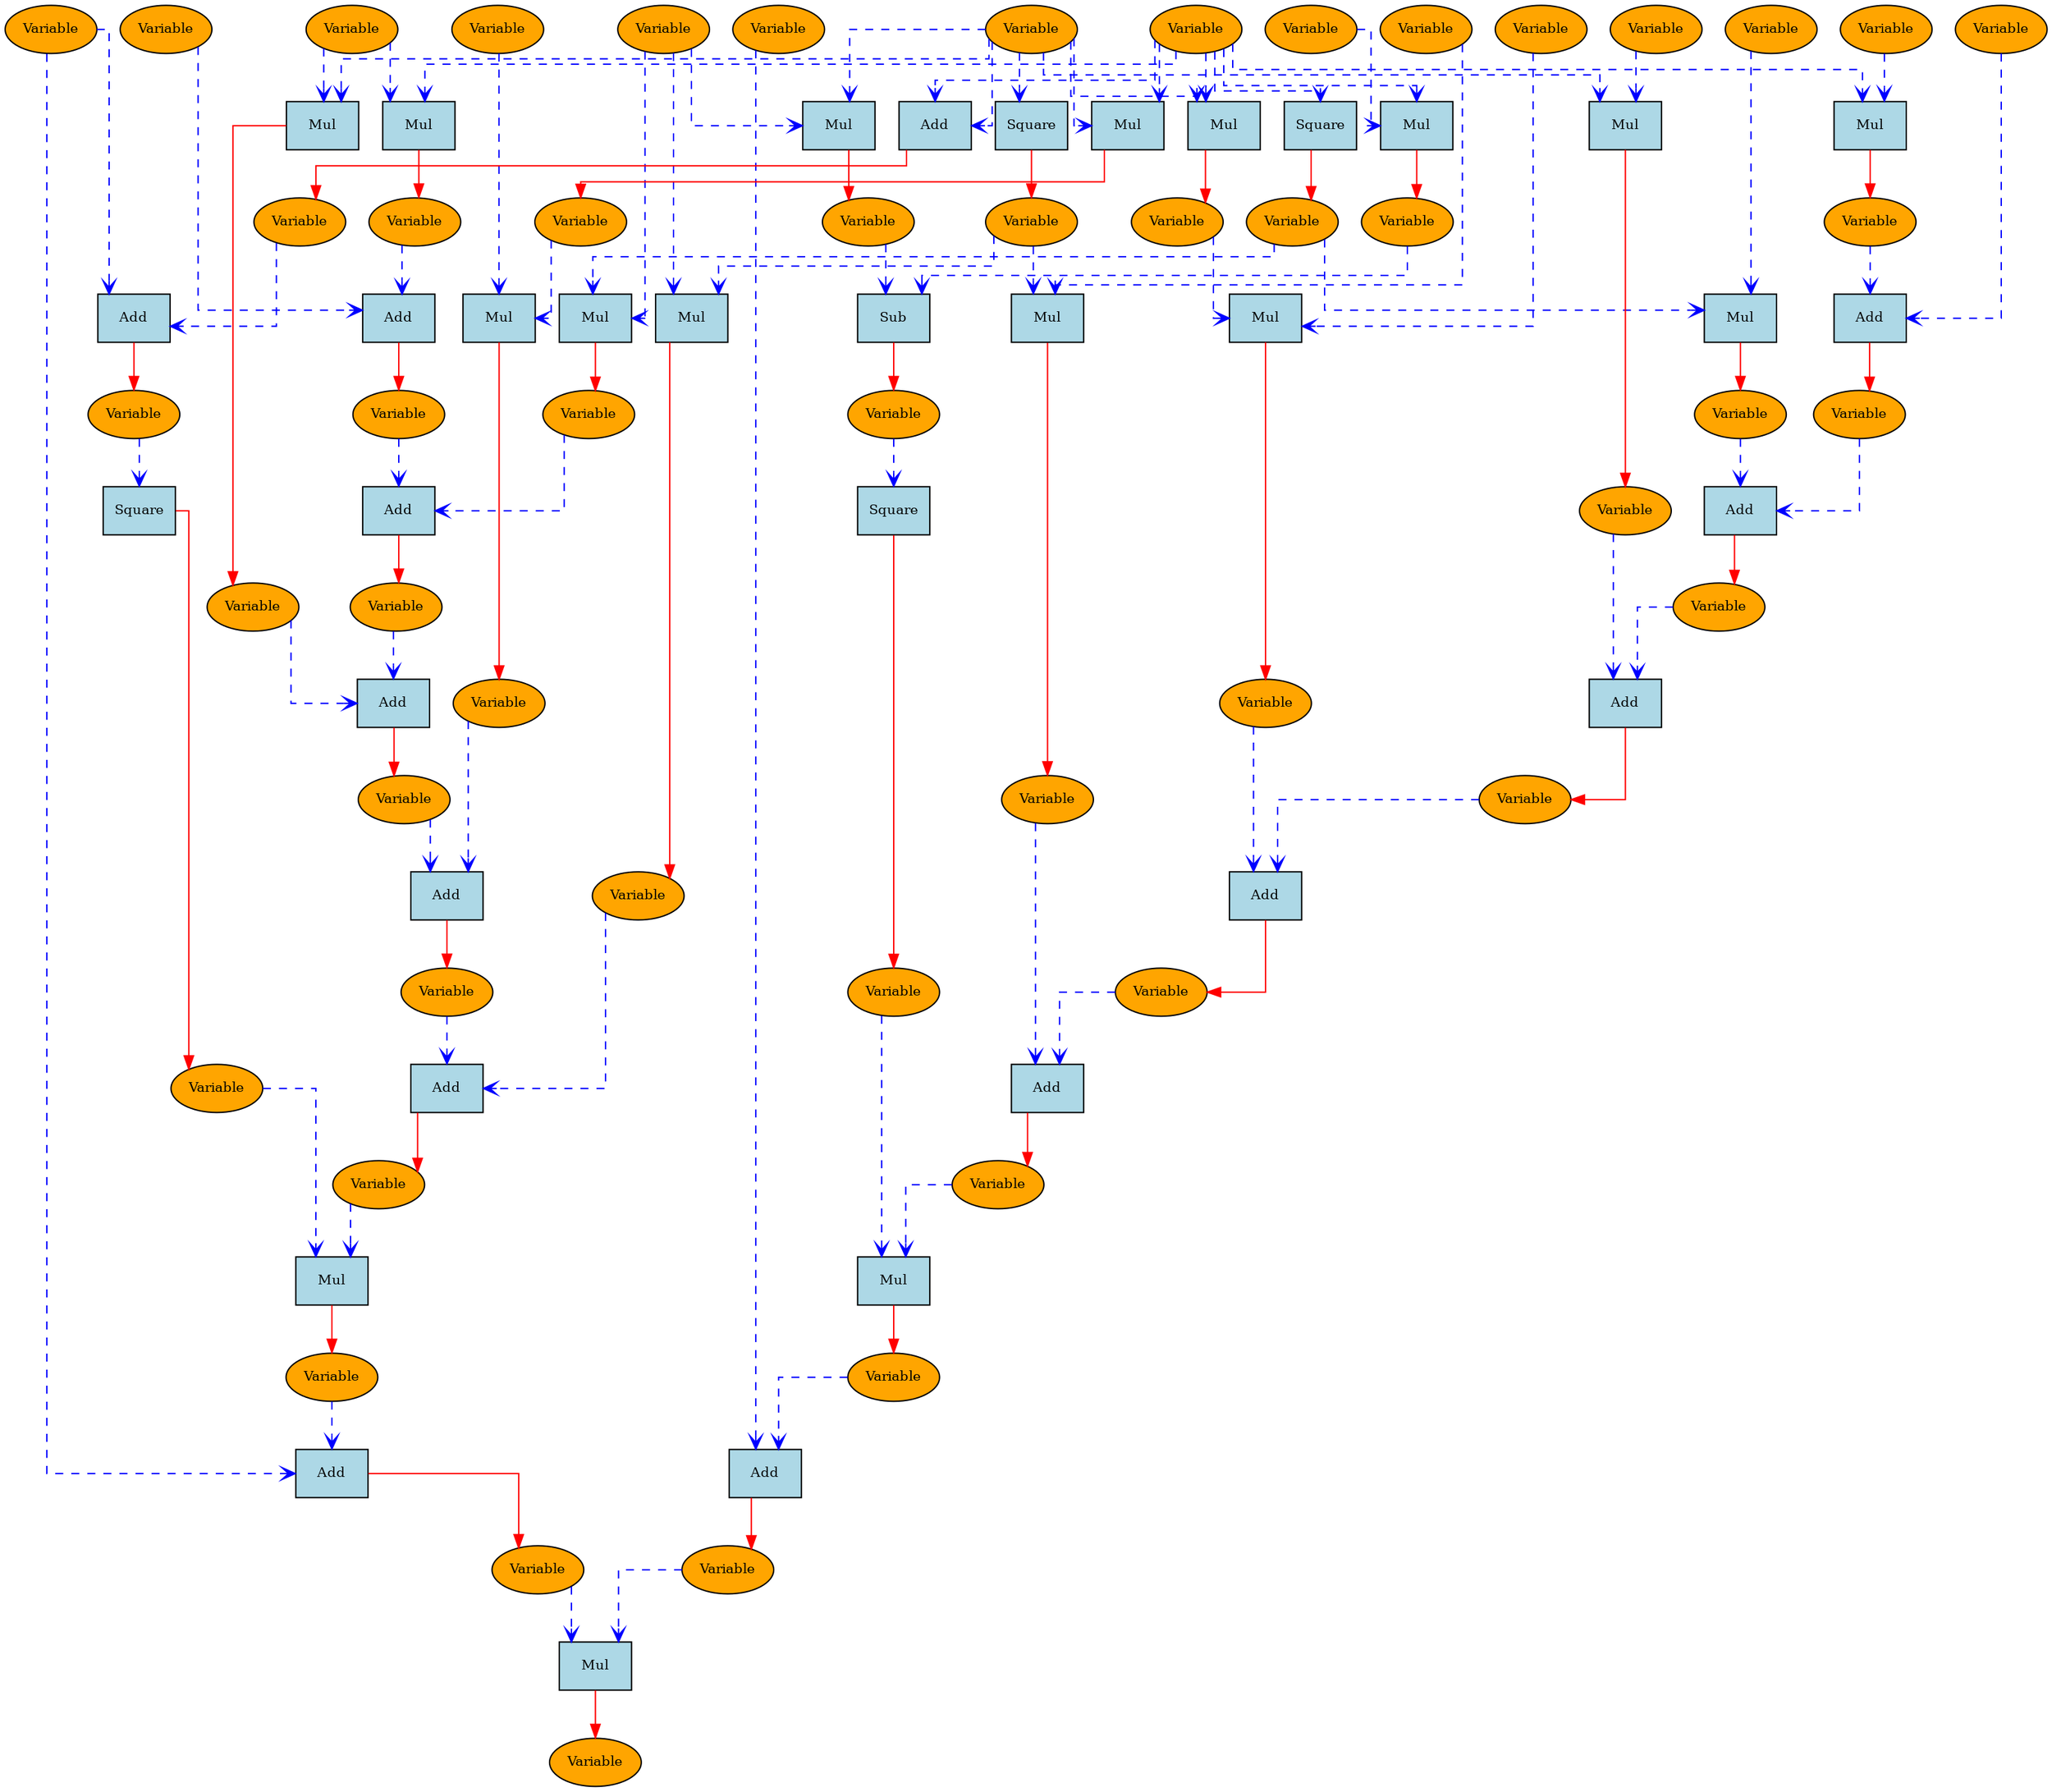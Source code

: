digraph ComputationGraph {
      // start graph
                    splines=ortho;
                  // orthogonal edges
                    node [shape=ellipse, style=filled, fillcolor=lightgoldenrod1, fontsize=10];
    { rank=source; "0x22abbf0c830"; "0x22abbf31b70"; "0x22abbf0ccb0"; "0x22abbf0c4d0"; "0x22abbf0c8c0"; "0x22abbf0cb00"; "0x22abbf0c170"; "0x22abbf31050"; "0x22abbf0c290"; "0x22abbf0c0e0"; "0x22abbf0c680"; "0x22abbf369e0"; "0x22abbf0c560"; "0x22abbf31db0"; "0x22abbf31a50"; }
    "0x22abbf0ccb0" [label="Variable", style=filled, fillcolor=orange];
    "0x22abbf0c680" [label="Variable", style=filled, fillcolor=orange];
    "0x22abbf07d40" [label="Add", shape=box, style=filled, fillcolor=lightblue];
    "0x22abbf0cd40" [label="Variable", style=filled, fillcolor=orange];
    "0x22abbf0ccb0" -> "0x22abbf07d40" [style=dashed, color=blue, arrowhead=vee];
    "0x22abbf0c680" -> "0x22abbf07d40" [style=dashed, color=blue, arrowhead=vee];
    "0x22abbf07d40" -> "0x22abbf0cd40" [style=solid, color=red, arrowtail=vee];
    "0x22abbf0c4d0" [label="Variable", style=filled, fillcolor=orange];
    "0x22abbf07ce0" [label="Add", shape=box, style=filled, fillcolor=lightblue];
    "0x22abbf0c9e0" [label="Variable", style=filled, fillcolor=orange];
    "0x22abbf0cd40" -> "0x22abbf07ce0" [style=dashed, color=blue, arrowhead=vee];
    "0x22abbf0c4d0" -> "0x22abbf07ce0" [style=dashed, color=blue, arrowhead=vee];
    "0x22abbf07ce0" -> "0x22abbf0c9e0" [style=solid, color=red, arrowtail=vee];
    "0x22abbf08280" [label="Square", shape=box, style=filled, fillcolor=lightblue];
    "0x22abbf0c440" [label="Variable", style=filled, fillcolor=orange];
    "0x22abbf0ccb0" -> "0x22abbf08280" [style=dashed, color=blue, arrowhead=vee];
    "0x22abbf08280" -> "0x22abbf0c440" [style=solid, color=red, arrowtail=vee];
    "0x22abbf082b0" [label="Square", shape=box, style=filled, fillcolor=lightblue];
    "0x22abbf0cf80" [label="Variable", style=filled, fillcolor=orange];
    "0x22abbf0c680" -> "0x22abbf082b0" [style=dashed, color=blue, arrowhead=vee];
    "0x22abbf082b0" -> "0x22abbf0cf80" [style=solid, color=red, arrowtail=vee];
    "0x22abbf0c0e0" [label="Variable", style=filled, fillcolor=orange];
    "0x22abbf080d0" [label="Mul", shape=box, style=filled, fillcolor=lightblue];
    "0x22abbf22200" [label="Variable", style=filled, fillcolor=orange];
    "0x22abbf0c0e0" -> "0x22abbf080d0" [style=dashed, color=blue, arrowhead=vee];
    "0x22abbf0ccb0" -> "0x22abbf080d0" [style=dashed, color=blue, arrowhead=vee];
    "0x22abbf080d0" -> "0x22abbf22200" [style=solid, color=red, arrowtail=vee];
    "0x22abbf0c170" [label="Variable", style=filled, fillcolor=orange];
    "0x22abbf07e60" [label="Mul", shape=box, style=filled, fillcolor=lightblue];
    "0x22abbf212d0" [label="Variable", style=filled, fillcolor=orange];
    "0x22abbf0c170" -> "0x22abbf07e60" [style=dashed, color=blue, arrowhead=vee];
    "0x22abbf0c440" -> "0x22abbf07e60" [style=dashed, color=blue, arrowhead=vee];
    "0x22abbf07e60" -> "0x22abbf212d0" [style=solid, color=red, arrowtail=vee];
    "0x22abbf07e90" [label="Mul", shape=box, style=filled, fillcolor=lightblue];
    "0x22abbf20e50" [label="Variable", style=filled, fillcolor=orange];
    "0x22abbf0c0e0" -> "0x22abbf07e90" [style=dashed, color=blue, arrowhead=vee];
    "0x22abbf0c680" -> "0x22abbf07e90" [style=dashed, color=blue, arrowhead=vee];
    "0x22abbf07e90" -> "0x22abbf20e50" [style=solid, color=red, arrowtail=vee];
    "0x22abbf08100" [label="Mul", shape=box, style=filled, fillcolor=lightblue];
    "0x22abbf223b0" [label="Variable", style=filled, fillcolor=orange];
    "0x22abbf0ccb0" -> "0x22abbf08100" [style=dashed, color=blue, arrowhead=vee];
    "0x22abbf0c680" -> "0x22abbf08100" [style=dashed, color=blue, arrowhead=vee];
    "0x22abbf08100" -> "0x22abbf223b0" [style=solid, color=red, arrowtail=vee];
    "0x22abbf0c830" [label="Variable", style=filled, fillcolor=orange];
    "0x22abbf07e00" [label="Mul", shape=box, style=filled, fillcolor=lightblue];
    "0x22abbf30cf0" [label="Variable", style=filled, fillcolor=orange];
    "0x22abbf0c830" -> "0x22abbf07e00" [style=dashed, color=blue, arrowhead=vee];
    "0x22abbf223b0" -> "0x22abbf07e00" [style=dashed, color=blue, arrowhead=vee];
    "0x22abbf07e00" -> "0x22abbf30cf0" [style=solid, color=red, arrowtail=vee];
    "0x22abbf33d70" [label="Mul", shape=box, style=filled, fillcolor=lightblue];
    "0x22abbf30f30" [label="Variable", style=filled, fillcolor=orange];
    "0x22abbf0c170" -> "0x22abbf33d70" [style=dashed, color=blue, arrowhead=vee];
    "0x22abbf0cf80" -> "0x22abbf33d70" [style=dashed, color=blue, arrowhead=vee];
    "0x22abbf33d70" -> "0x22abbf30f30" [style=solid, color=red, arrowtail=vee];
    "0x22abbf31050" [label="Variable", style=filled, fillcolor=orange];
    "0x22abbf34070" [label="Add", shape=box, style=filled, fillcolor=lightblue];
    "0x22abbf30fc0" [label="Variable", style=filled, fillcolor=orange];
    "0x22abbf31050" -> "0x22abbf34070" [style=dashed, color=blue, arrowhead=vee];
    "0x22abbf22200" -> "0x22abbf34070" [style=dashed, color=blue, arrowhead=vee];
    "0x22abbf34070" -> "0x22abbf30fc0" [style=solid, color=red, arrowtail=vee];
    "0x22abbf33e60" [label="Add", shape=box, style=filled, fillcolor=lightblue];
    "0x22abbf2bdd0" [label="Variable", style=filled, fillcolor=orange];
    "0x22abbf30fc0" -> "0x22abbf33e60" [style=dashed, color=blue, arrowhead=vee];
    "0x22abbf212d0" -> "0x22abbf33e60" [style=dashed, color=blue, arrowhead=vee];
    "0x22abbf33e60" -> "0x22abbf2bdd0" [style=solid, color=red, arrowtail=vee];
    "0x22abbf342e0" [label="Add", shape=box, style=filled, fillcolor=lightblue];
    "0x22abbf2bc20" [label="Variable", style=filled, fillcolor=orange];
    "0x22abbf2bdd0" -> "0x22abbf342e0" [style=dashed, color=blue, arrowhead=vee];
    "0x22abbf20e50" -> "0x22abbf342e0" [style=dashed, color=blue, arrowhead=vee];
    "0x22abbf342e0" -> "0x22abbf2bc20" [style=solid, color=red, arrowtail=vee];
    "0x22abbf33f20" [label="Add", shape=box, style=filled, fillcolor=lightblue];
    "0x22abbf2bcb0" [label="Variable", style=filled, fillcolor=orange];
    "0x22abbf2bc20" -> "0x22abbf33f20" [style=dashed, color=blue, arrowhead=vee];
    "0x22abbf30cf0" -> "0x22abbf33f20" [style=dashed, color=blue, arrowhead=vee];
    "0x22abbf33f20" -> "0x22abbf2bcb0" [style=solid, color=red, arrowtail=vee];
    "0x22abbf34040" [label="Add", shape=box, style=filled, fillcolor=lightblue];
    "0x22abbf2bef0" [label="Variable", style=filled, fillcolor=orange];
    "0x22abbf2bcb0" -> "0x22abbf34040" [style=dashed, color=blue, arrowhead=vee];
    "0x22abbf30f30" -> "0x22abbf34040" [style=dashed, color=blue, arrowhead=vee];
    "0x22abbf34040" -> "0x22abbf2bef0" [style=solid, color=red, arrowtail=vee];
    "0x22abbf33da0" [label="Square", shape=box, style=filled, fillcolor=lightblue];
    "0x22abbf2bb00" [label="Variable", style=filled, fillcolor=orange];
    "0x22abbf0c9e0" -> "0x22abbf33da0" [style=dashed, color=blue, arrowhead=vee];
    "0x22abbf33da0" -> "0x22abbf2bb00" [style=solid, color=red, arrowtail=vee];
    "0x22abbf340a0" [label="Mul", shape=box, style=filled, fillcolor=lightblue];
    "0x22abbf2b9e0" [label="Variable", style=filled, fillcolor=orange];
    "0x22abbf2bb00" -> "0x22abbf340a0" [style=dashed, color=blue, arrowhead=vee];
    "0x22abbf2bef0" -> "0x22abbf340a0" [style=dashed, color=blue, arrowhead=vee];
    "0x22abbf340a0" -> "0x22abbf2b9e0" [style=solid, color=red, arrowtail=vee];
    "0x22abbf33ec0" [label="Add", shape=box, style=filled, fillcolor=lightblue];
    "0x22abbf2b950" [label="Variable", style=filled, fillcolor=orange];
    "0x22abbf0c4d0" -> "0x22abbf33ec0" [style=dashed, color=blue, arrowhead=vee];
    "0x22abbf2b9e0" -> "0x22abbf33ec0" [style=dashed, color=blue, arrowhead=vee];
    "0x22abbf33ec0" -> "0x22abbf2b950" [style=solid, color=red, arrowtail=vee];
    "0x22abbf0c560" [label="Variable", style=filled, fillcolor=orange];
    "0x22abbf33f50" [label="Mul", shape=box, style=filled, fillcolor=lightblue];
    "0x22abbf2bd40" [label="Variable", style=filled, fillcolor=orange];
    "0x22abbf0c560" -> "0x22abbf33f50" [style=dashed, color=blue, arrowhead=vee];
    "0x22abbf0ccb0" -> "0x22abbf33f50" [style=dashed, color=blue, arrowhead=vee];
    "0x22abbf33f50" -> "0x22abbf2bd40" [style=solid, color=red, arrowtail=vee];
    "0x22abbf34310" [label="Mul", shape=box, style=filled, fillcolor=lightblue];
    "0x22abbf2b830" [label="Variable", style=filled, fillcolor=orange];
    "0x22abbf0c170" -> "0x22abbf34310" [style=dashed, color=blue, arrowhead=vee];
    "0x22abbf0c680" -> "0x22abbf34310" [style=dashed, color=blue, arrowhead=vee];
    "0x22abbf34310" -> "0x22abbf2b830" [style=solid, color=red, arrowtail=vee];
    "0x22abbf343a0" [label="Sub", shape=box, style=filled, fillcolor=lightblue];
    "0x22abbf2ba70" [label="Variable", style=filled, fillcolor=orange];
    "0x22abbf2bd40" -> "0x22abbf343a0" [style=dashed, color=blue, arrowhead=vee];
    "0x22abbf2b830" -> "0x22abbf343a0" [style=dashed, color=blue, arrowhead=vee];
    "0x22abbf343a0" -> "0x22abbf2ba70" [style=solid, color=red, arrowtail=vee];
    "0x22abbf0c290" [label="Variable", style=filled, fillcolor=orange];
    "0x22abbf34010" [label="Mul", shape=box, style=filled, fillcolor=lightblue];
    "0x22abbf2b8c0" [label="Variable", style=filled, fillcolor=orange];
    "0x22abbf0c290" -> "0x22abbf34010" [style=dashed, color=blue, arrowhead=vee];
    "0x22abbf0ccb0" -> "0x22abbf34010" [style=dashed, color=blue, arrowhead=vee];
    "0x22abbf34010" -> "0x22abbf2b8c0" [style=solid, color=red, arrowtail=vee];
    "0x22abbf0cb00" [label="Variable", style=filled, fillcolor=orange];
    "0x22abbf34430" [label="Mul", shape=box, style=filled, fillcolor=lightblue];
    "0x22abbf2bb90" [label="Variable", style=filled, fillcolor=orange];
    "0x22abbf0cb00" -> "0x22abbf34430" [style=dashed, color=blue, arrowhead=vee];
    "0x22abbf0c440" -> "0x22abbf34430" [style=dashed, color=blue, arrowhead=vee];
    "0x22abbf34430" -> "0x22abbf2bb90" [style=solid, color=red, arrowtail=vee];
    "0x22abbf369e0" [label="Variable", style=filled, fillcolor=orange];
    "0x22abbf33fb0" [label="Mul", shape=box, style=filled, fillcolor=lightblue];
    "0x22abbf36830" [label="Variable", style=filled, fillcolor=orange];
    "0x22abbf369e0" -> "0x22abbf33fb0" [style=dashed, color=blue, arrowhead=vee];
    "0x22abbf0c680" -> "0x22abbf33fb0" [style=dashed, color=blue, arrowhead=vee];
    "0x22abbf33fb0" -> "0x22abbf36830" [style=solid, color=red, arrowtail=vee];
    "0x22abbf34250" [label="Mul", shape=box, style=filled, fillcolor=lightblue];
    "0x22abbf36680" [label="Variable", style=filled, fillcolor=orange];
    "0x22abbf0ccb0" -> "0x22abbf34250" [style=dashed, color=blue, arrowhead=vee];
    "0x22abbf0c680" -> "0x22abbf34250" [style=dashed, color=blue, arrowhead=vee];
    "0x22abbf34250" -> "0x22abbf36680" [style=solid, color=red, arrowtail=vee];
    "0x22abbf0c8c0" [label="Variable", style=filled, fillcolor=orange];
    "0x22abbf33e00" [label="Mul", shape=box, style=filled, fillcolor=lightblue];
    "0x22abbf31ff0" [label="Variable", style=filled, fillcolor=orange];
    "0x22abbf0c8c0" -> "0x22abbf33e00" [style=dashed, color=blue, arrowhead=vee];
    "0x22abbf36680" -> "0x22abbf33e00" [style=dashed, color=blue, arrowhead=vee];
    "0x22abbf33e00" -> "0x22abbf31ff0" [style=solid, color=red, arrowtail=vee];
    "0x22abbf31db0" [label="Variable", style=filled, fillcolor=orange];
    "0x22abbf33f80" [label="Mul", shape=box, style=filled, fillcolor=lightblue];
    "0x22abbf31e40" [label="Variable", style=filled, fillcolor=orange];
    "0x22abbf31db0" -> "0x22abbf33f80" [style=dashed, color=blue, arrowhead=vee];
    "0x22abbf0cf80" -> "0x22abbf33f80" [style=dashed, color=blue, arrowhead=vee];
    "0x22abbf33f80" -> "0x22abbf31e40" [style=solid, color=red, arrowtail=vee];
    "0x22abbf31a50" [label="Variable", style=filled, fillcolor=orange];
    "0x22abbf34340" [label="Add", shape=box, style=filled, fillcolor=lightblue];
    "0x22abbf31c90" [label="Variable", style=filled, fillcolor=orange];
    "0x22abbf31a50" -> "0x22abbf34340" [style=dashed, color=blue, arrowhead=vee];
    "0x22abbf2b8c0" -> "0x22abbf34340" [style=dashed, color=blue, arrowhead=vee];
    "0x22abbf34340" -> "0x22abbf31c90" [style=solid, color=red, arrowtail=vee];
    "0x22abbf340d0" [label="Add", shape=box, style=filled, fillcolor=lightblue];
    "0x22abbf31f60" [label="Variable", style=filled, fillcolor=orange];
    "0x22abbf31c90" -> "0x22abbf340d0" [style=dashed, color=blue, arrowhead=vee];
    "0x22abbf2bb90" -> "0x22abbf340d0" [style=dashed, color=blue, arrowhead=vee];
    "0x22abbf340d0" -> "0x22abbf31f60" [style=solid, color=red, arrowtail=vee];
    "0x22abbf33fe0" [label="Add", shape=box, style=filled, fillcolor=lightblue];
    "0x22abbf31ae0" [label="Variable", style=filled, fillcolor=orange];
    "0x22abbf31f60" -> "0x22abbf33fe0" [style=dashed, color=blue, arrowhead=vee];
    "0x22abbf36830" -> "0x22abbf33fe0" [style=dashed, color=blue, arrowhead=vee];
    "0x22abbf33fe0" -> "0x22abbf31ae0" [style=solid, color=red, arrowtail=vee];
    "0x22abbf34460" [label="Add", shape=box, style=filled, fillcolor=lightblue];
    "0x22abbf31d20" [label="Variable", style=filled, fillcolor=orange];
    "0x22abbf31ae0" -> "0x22abbf34460" [style=dashed, color=blue, arrowhead=vee];
    "0x22abbf31ff0" -> "0x22abbf34460" [style=dashed, color=blue, arrowhead=vee];
    "0x22abbf34460" -> "0x22abbf31d20" [style=solid, color=red, arrowtail=vee];
    "0x22abbf34370" [label="Add", shape=box, style=filled, fillcolor=lightblue];
    "0x22abbf31ed0" [label="Variable", style=filled, fillcolor=orange];
    "0x22abbf31d20" -> "0x22abbf34370" [style=dashed, color=blue, arrowhead=vee];
    "0x22abbf31e40" -> "0x22abbf34370" [style=dashed, color=blue, arrowhead=vee];
    "0x22abbf34370" -> "0x22abbf31ed0" [style=solid, color=red, arrowtail=vee];
    "0x22abbf33740" [label="Square", shape=box, style=filled, fillcolor=lightblue];
    "0x22abbf32080" [label="Variable", style=filled, fillcolor=orange];
    "0x22abbf2ba70" -> "0x22abbf33740" [style=dashed, color=blue, arrowhead=vee];
    "0x22abbf33740" -> "0x22abbf32080" [style=solid, color=red, arrowtail=vee];
    "0x22abbf33c50" [label="Mul", shape=box, style=filled, fillcolor=lightblue];
    "0x22abbf32110" [label="Variable", style=filled, fillcolor=orange];
    "0x22abbf32080" -> "0x22abbf33c50" [style=dashed, color=blue, arrowhead=vee];
    "0x22abbf31ed0" -> "0x22abbf33c50" [style=dashed, color=blue, arrowhead=vee];
    "0x22abbf33c50" -> "0x22abbf32110" [style=solid, color=red, arrowtail=vee];
    "0x22abbf31b70" [label="Variable", style=filled, fillcolor=orange];
    "0x22abbf33b90" [label="Add", shape=box, style=filled, fillcolor=lightblue];
    "0x22abbf31c00" [label="Variable", style=filled, fillcolor=orange];
    "0x22abbf31b70" -> "0x22abbf33b90" [style=dashed, color=blue, arrowhead=vee];
    "0x22abbf32110" -> "0x22abbf33b90" [style=dashed, color=blue, arrowhead=vee];
    "0x22abbf33b90" -> "0x22abbf31c00" [style=solid, color=red, arrowtail=vee];
    "0x22abbf336e0" [label="Mul", shape=box, style=filled, fillcolor=lightblue];
    "0x22abbf33020" [label="Variable", style=filled, fillcolor=orange];
    "0x22abbf2b950" -> "0x22abbf336e0" [style=dashed, color=blue, arrowhead=vee];
    "0x22abbf31c00" -> "0x22abbf336e0" [style=dashed, color=blue, arrowhead=vee];
    "0x22abbf336e0" -> "0x22abbf33020" [style=solid, color=red, arrowtail=vee];
}
